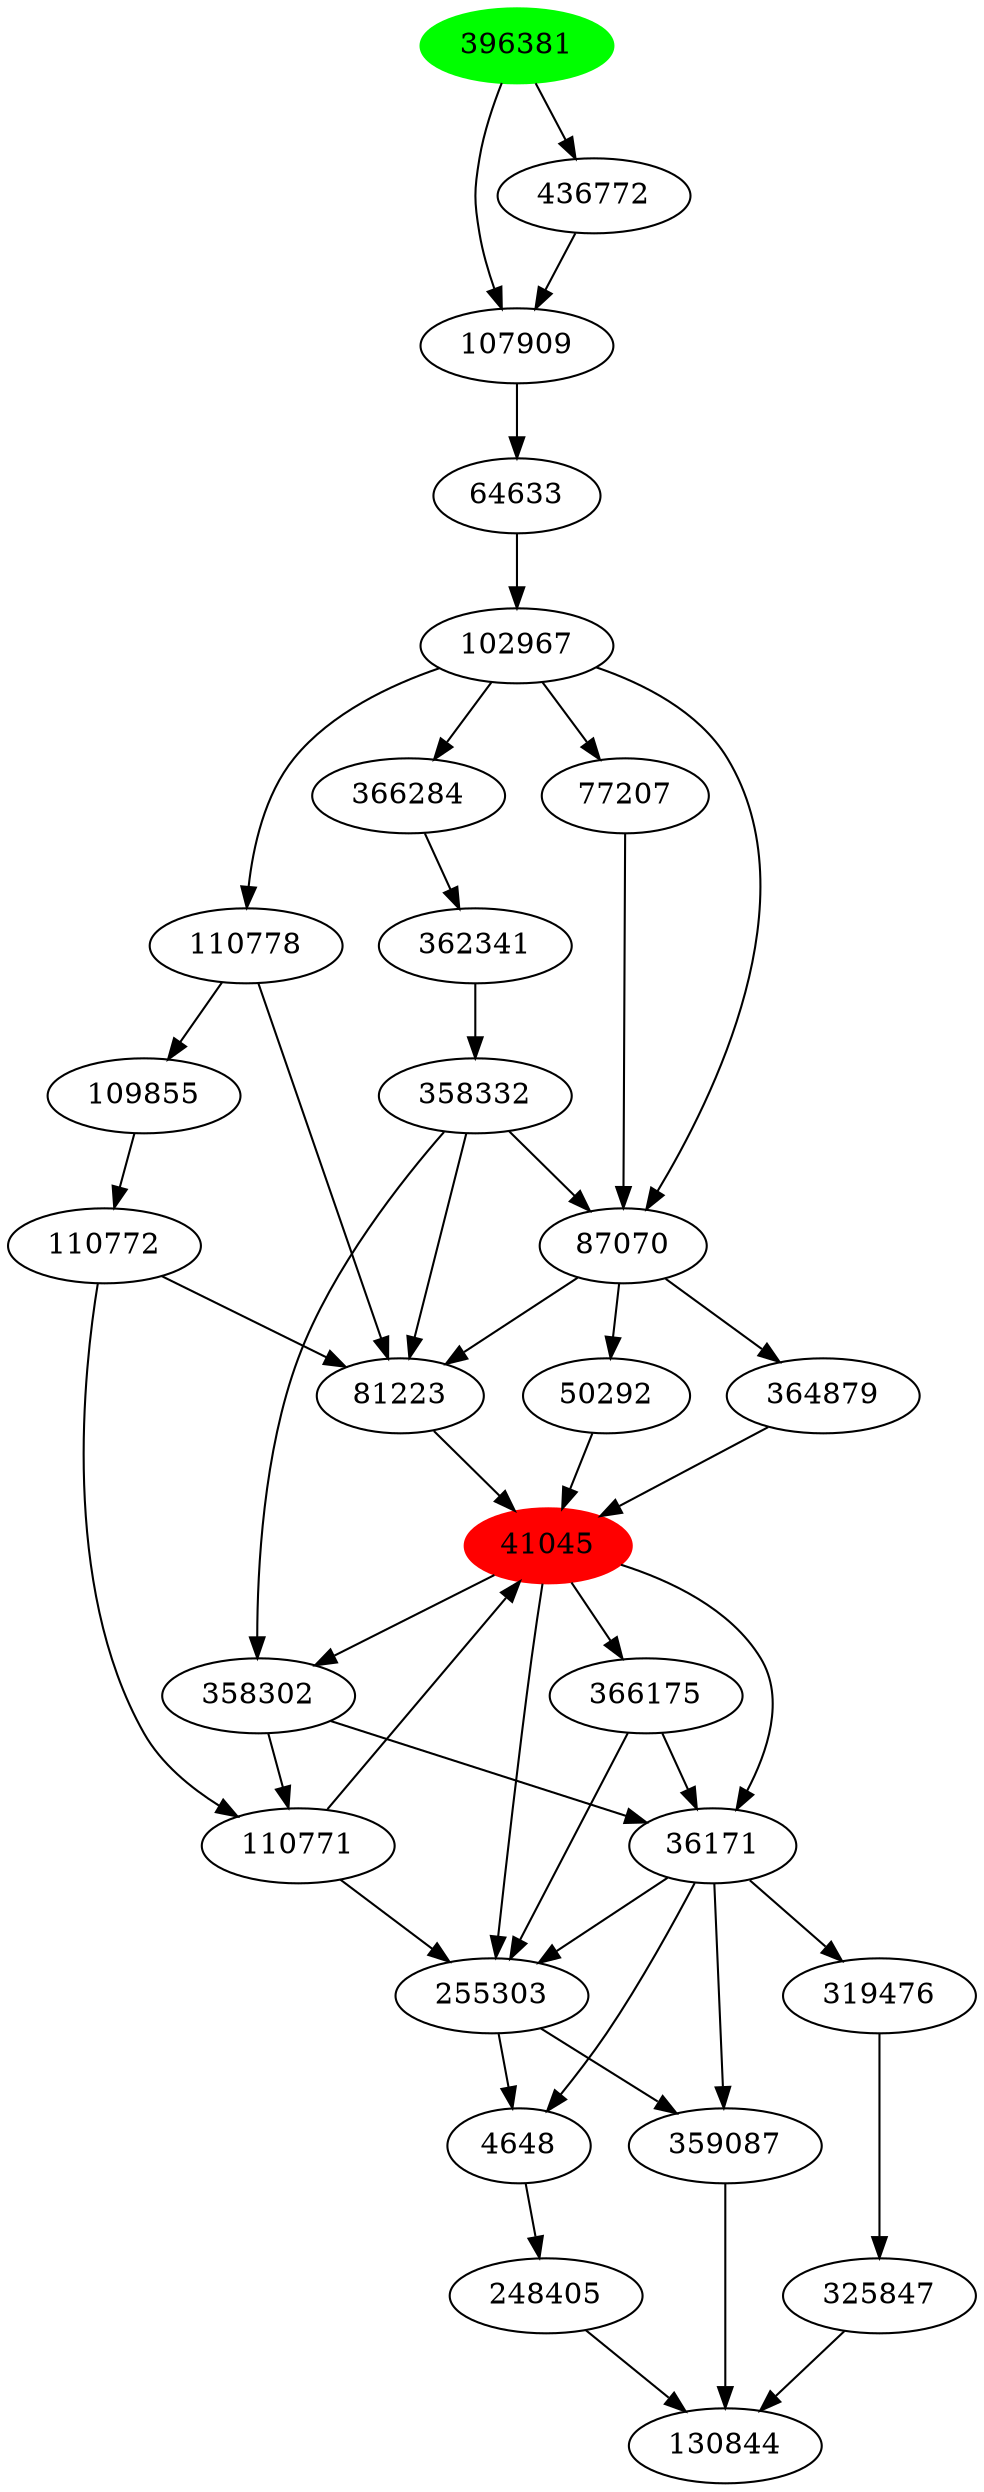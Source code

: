 digraph G  {
    396381 [color=green, style=filled];
41045 [color=red, style=filled];
396381 -> 436772;
396381 -> 107909;
436772 -> 107909;
107909 -> 64633;
64633 -> 102967;
102967 -> 110778;
102967 -> 366284;
102967 -> 87070;
102967 -> 77207;
110778 -> 81223;
110778 -> 109855;
77207 -> 87070;
81223 -> 41045;
366284 -> 362341;
109855 -> 110772;
110772 -> 110771;
110772 -> 81223;
110771 -> 41045;
110771 -> 255303;
362341 -> 358332;
358332 -> 87070;
358332 -> 358302;
358332 -> 81223;
255303 -> 4648;
255303 -> 359087;
4648 -> 248405;
359087 -> 130844;
87070 -> 364879;
87070 -> 50292;
87070 -> 81223;
364879 -> 41045;
50292 -> 41045;
41045 -> 366175;
41045 -> 36171;
41045 -> 358302;
41045 -> 255303;
36171 -> 4648;
36171 -> 359087;
36171 -> 319476;
36171 -> 255303;
319476 -> 325847;
366175 -> 36171;
366175 -> 255303;
248405 -> 130844;
358302 -> 36171;
358302 -> 110771;
325847 -> 130844;
}

